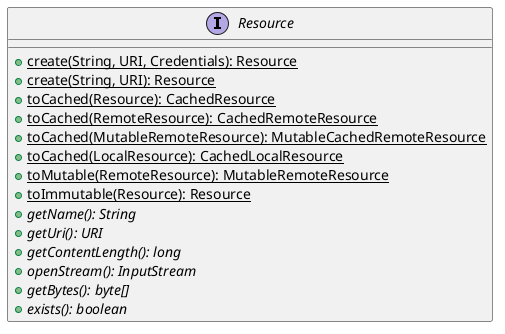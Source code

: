 @startuml

    interface Resource [[Resource.html]] {
        {static} +create(String, URI, Credentials): Resource
        {static} +create(String, URI): Resource
        {static} +toCached(Resource): CachedResource
        {static} +toCached(RemoteResource): CachedRemoteResource
        {static} +toCached(MutableRemoteResource): MutableCachedRemoteResource
        {static} +toCached(LocalResource): CachedLocalResource
        {static} +toMutable(RemoteResource): MutableRemoteResource
        {static} +toImmutable(Resource): Resource
        {abstract} +getName(): String
        {abstract} +getUri(): URI
        {abstract} +getContentLength(): long
        {abstract} +openStream(): InputStream
        {abstract} +getBytes(): byte[]
        {abstract} +exists(): boolean
    }

@enduml
